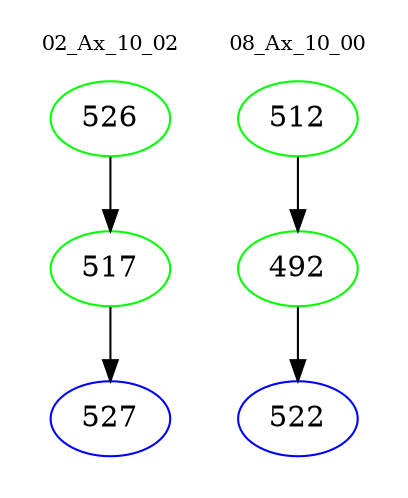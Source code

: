 digraph{
subgraph cluster_0 {
color = white
label = "02_Ax_10_02";
fontsize=10;
T0_526 [label="526", color="green"]
T0_526 -> T0_517 [color="black"]
T0_517 [label="517", color="green"]
T0_517 -> T0_527 [color="black"]
T0_527 [label="527", color="blue"]
}
subgraph cluster_1 {
color = white
label = "08_Ax_10_00";
fontsize=10;
T1_512 [label="512", color="green"]
T1_512 -> T1_492 [color="black"]
T1_492 [label="492", color="green"]
T1_492 -> T1_522 [color="black"]
T1_522 [label="522", color="blue"]
}
}

